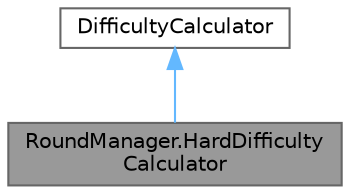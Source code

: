 digraph "RoundManager.HardDifficultyCalculator"
{
 // LATEX_PDF_SIZE
  bgcolor="transparent";
  edge [fontname=Helvetica,fontsize=10,labelfontname=Helvetica,labelfontsize=10];
  node [fontname=Helvetica,fontsize=10,shape=box,height=0.2,width=0.4];
  Node1 [id="Node000001",label="RoundManager.HardDifficulty\lCalculator",height=0.2,width=0.4,color="gray40", fillcolor="grey60", style="filled", fontcolor="black",tooltip="Difficulty Calculator For the Hard Difficulty."];
  Node2 -> Node1 [id="edge1_Node000001_Node000002",dir="back",color="steelblue1",style="solid",tooltip=" "];
  Node2 [id="Node000002",label="DifficultyCalculator",height=0.2,width=0.4,color="gray40", fillcolor="white", style="filled",URL="$class_round_manager_1_1_difficulty_calculator.html",tooltip="The Base class for a difficulty calculator. Cannot construct directly, instead use the DifficultyCalc..."];
}
